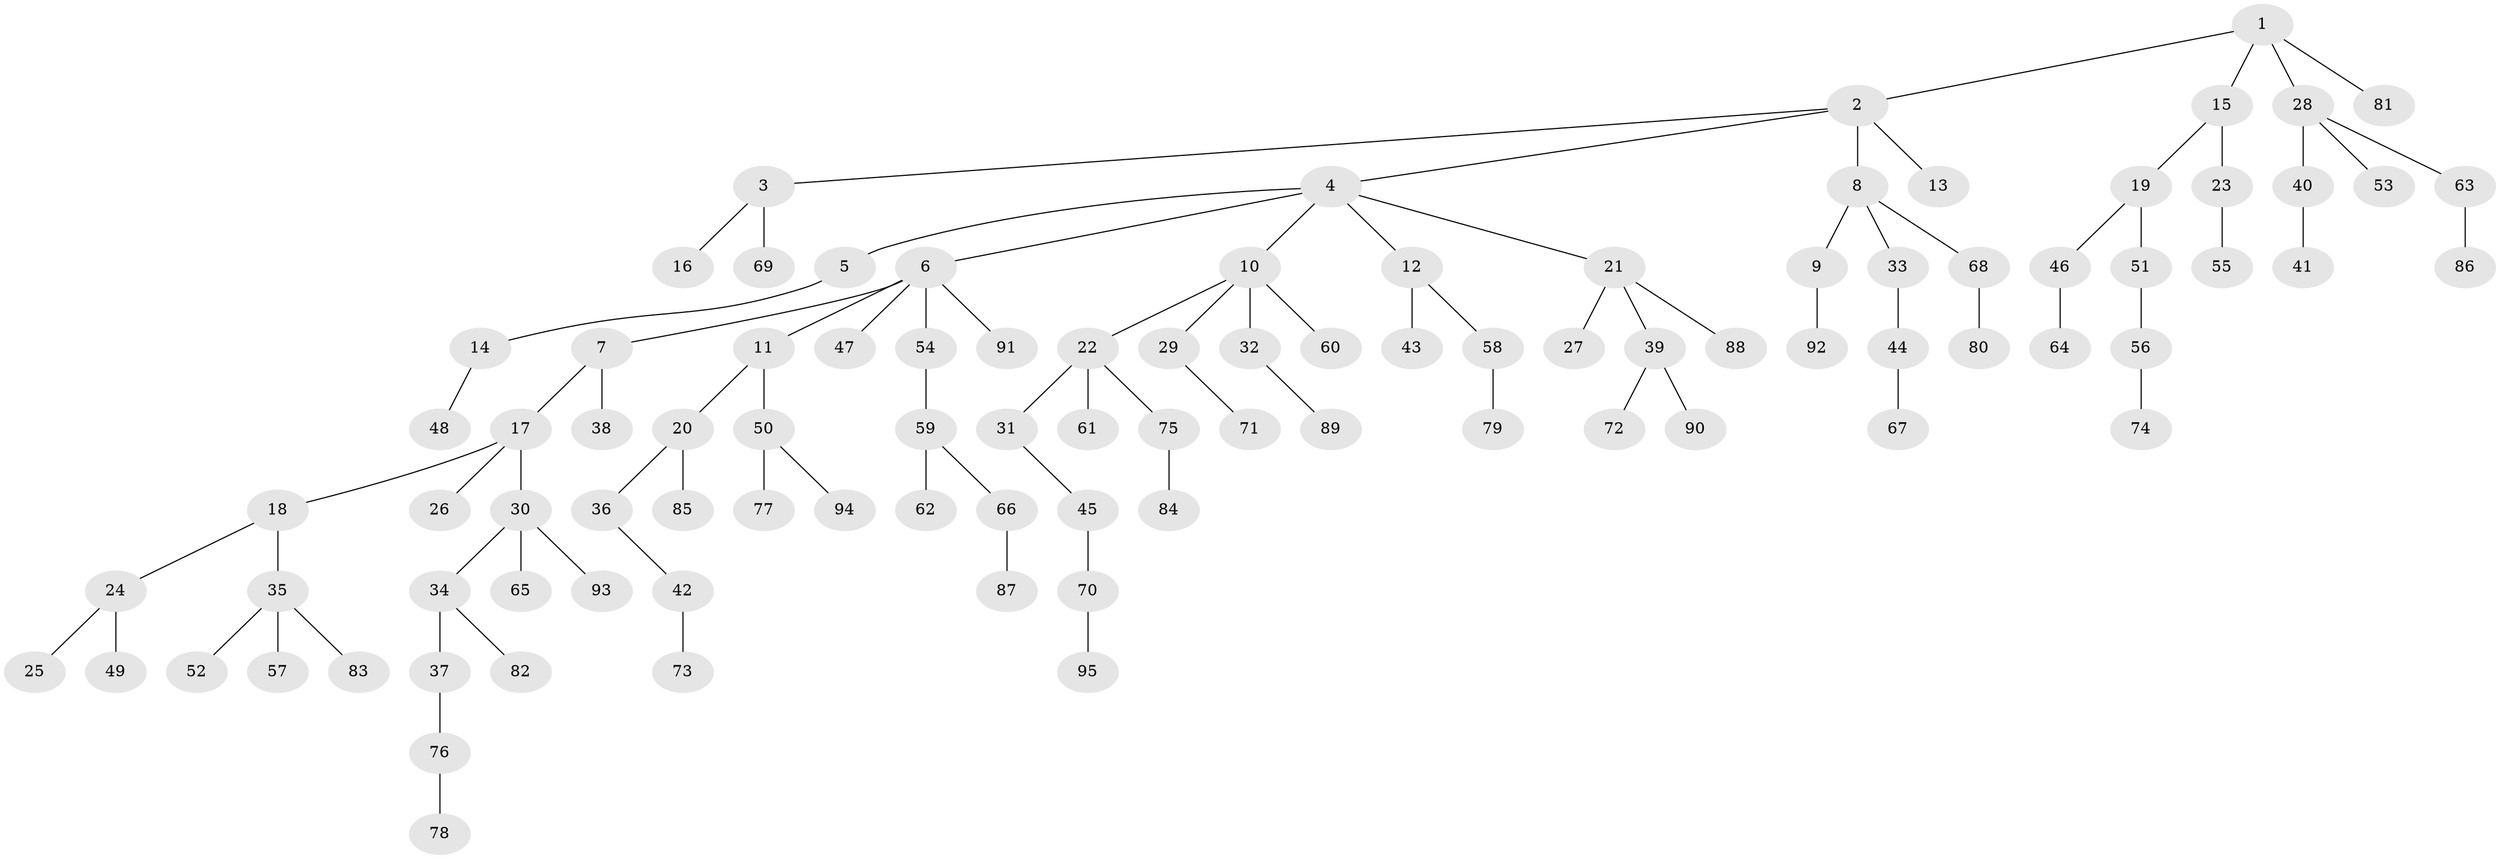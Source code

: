// Generated by graph-tools (version 1.1) at 2025/52/03/09/25 04:52:51]
// undirected, 95 vertices, 94 edges
graph export_dot {
graph [start="1"]
  node [color=gray90,style=filled];
  1;
  2;
  3;
  4;
  5;
  6;
  7;
  8;
  9;
  10;
  11;
  12;
  13;
  14;
  15;
  16;
  17;
  18;
  19;
  20;
  21;
  22;
  23;
  24;
  25;
  26;
  27;
  28;
  29;
  30;
  31;
  32;
  33;
  34;
  35;
  36;
  37;
  38;
  39;
  40;
  41;
  42;
  43;
  44;
  45;
  46;
  47;
  48;
  49;
  50;
  51;
  52;
  53;
  54;
  55;
  56;
  57;
  58;
  59;
  60;
  61;
  62;
  63;
  64;
  65;
  66;
  67;
  68;
  69;
  70;
  71;
  72;
  73;
  74;
  75;
  76;
  77;
  78;
  79;
  80;
  81;
  82;
  83;
  84;
  85;
  86;
  87;
  88;
  89;
  90;
  91;
  92;
  93;
  94;
  95;
  1 -- 2;
  1 -- 15;
  1 -- 28;
  1 -- 81;
  2 -- 3;
  2 -- 4;
  2 -- 8;
  2 -- 13;
  3 -- 16;
  3 -- 69;
  4 -- 5;
  4 -- 6;
  4 -- 10;
  4 -- 12;
  4 -- 21;
  5 -- 14;
  6 -- 7;
  6 -- 11;
  6 -- 47;
  6 -- 54;
  6 -- 91;
  7 -- 17;
  7 -- 38;
  8 -- 9;
  8 -- 33;
  8 -- 68;
  9 -- 92;
  10 -- 22;
  10 -- 29;
  10 -- 32;
  10 -- 60;
  11 -- 20;
  11 -- 50;
  12 -- 43;
  12 -- 58;
  14 -- 48;
  15 -- 19;
  15 -- 23;
  17 -- 18;
  17 -- 26;
  17 -- 30;
  18 -- 24;
  18 -- 35;
  19 -- 46;
  19 -- 51;
  20 -- 36;
  20 -- 85;
  21 -- 27;
  21 -- 39;
  21 -- 88;
  22 -- 31;
  22 -- 61;
  22 -- 75;
  23 -- 55;
  24 -- 25;
  24 -- 49;
  28 -- 40;
  28 -- 53;
  28 -- 63;
  29 -- 71;
  30 -- 34;
  30 -- 65;
  30 -- 93;
  31 -- 45;
  32 -- 89;
  33 -- 44;
  34 -- 37;
  34 -- 82;
  35 -- 52;
  35 -- 57;
  35 -- 83;
  36 -- 42;
  37 -- 76;
  39 -- 72;
  39 -- 90;
  40 -- 41;
  42 -- 73;
  44 -- 67;
  45 -- 70;
  46 -- 64;
  50 -- 77;
  50 -- 94;
  51 -- 56;
  54 -- 59;
  56 -- 74;
  58 -- 79;
  59 -- 62;
  59 -- 66;
  63 -- 86;
  66 -- 87;
  68 -- 80;
  70 -- 95;
  75 -- 84;
  76 -- 78;
}
